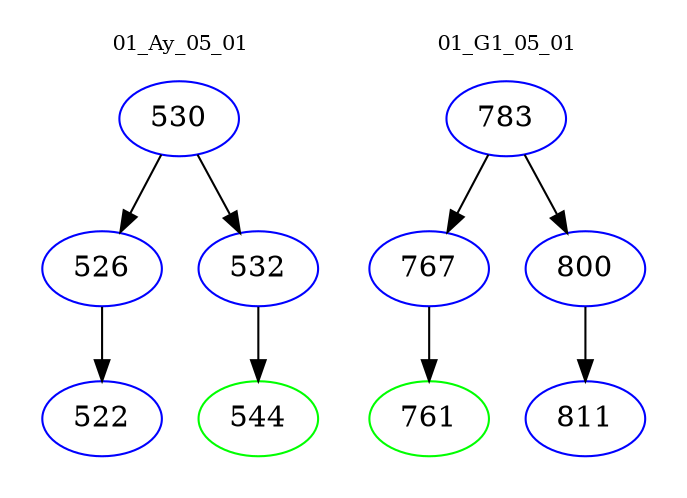 digraph{
subgraph cluster_0 {
color = white
label = "01_Ay_05_01";
fontsize=10;
T0_530 [label="530", color="blue"]
T0_530 -> T0_526 [color="black"]
T0_526 [label="526", color="blue"]
T0_526 -> T0_522 [color="black"]
T0_522 [label="522", color="blue"]
T0_530 -> T0_532 [color="black"]
T0_532 [label="532", color="blue"]
T0_532 -> T0_544 [color="black"]
T0_544 [label="544", color="green"]
}
subgraph cluster_1 {
color = white
label = "01_G1_05_01";
fontsize=10;
T1_783 [label="783", color="blue"]
T1_783 -> T1_767 [color="black"]
T1_767 [label="767", color="blue"]
T1_767 -> T1_761 [color="black"]
T1_761 [label="761", color="green"]
T1_783 -> T1_800 [color="black"]
T1_800 [label="800", color="blue"]
T1_800 -> T1_811 [color="black"]
T1_811 [label="811", color="blue"]
}
}
